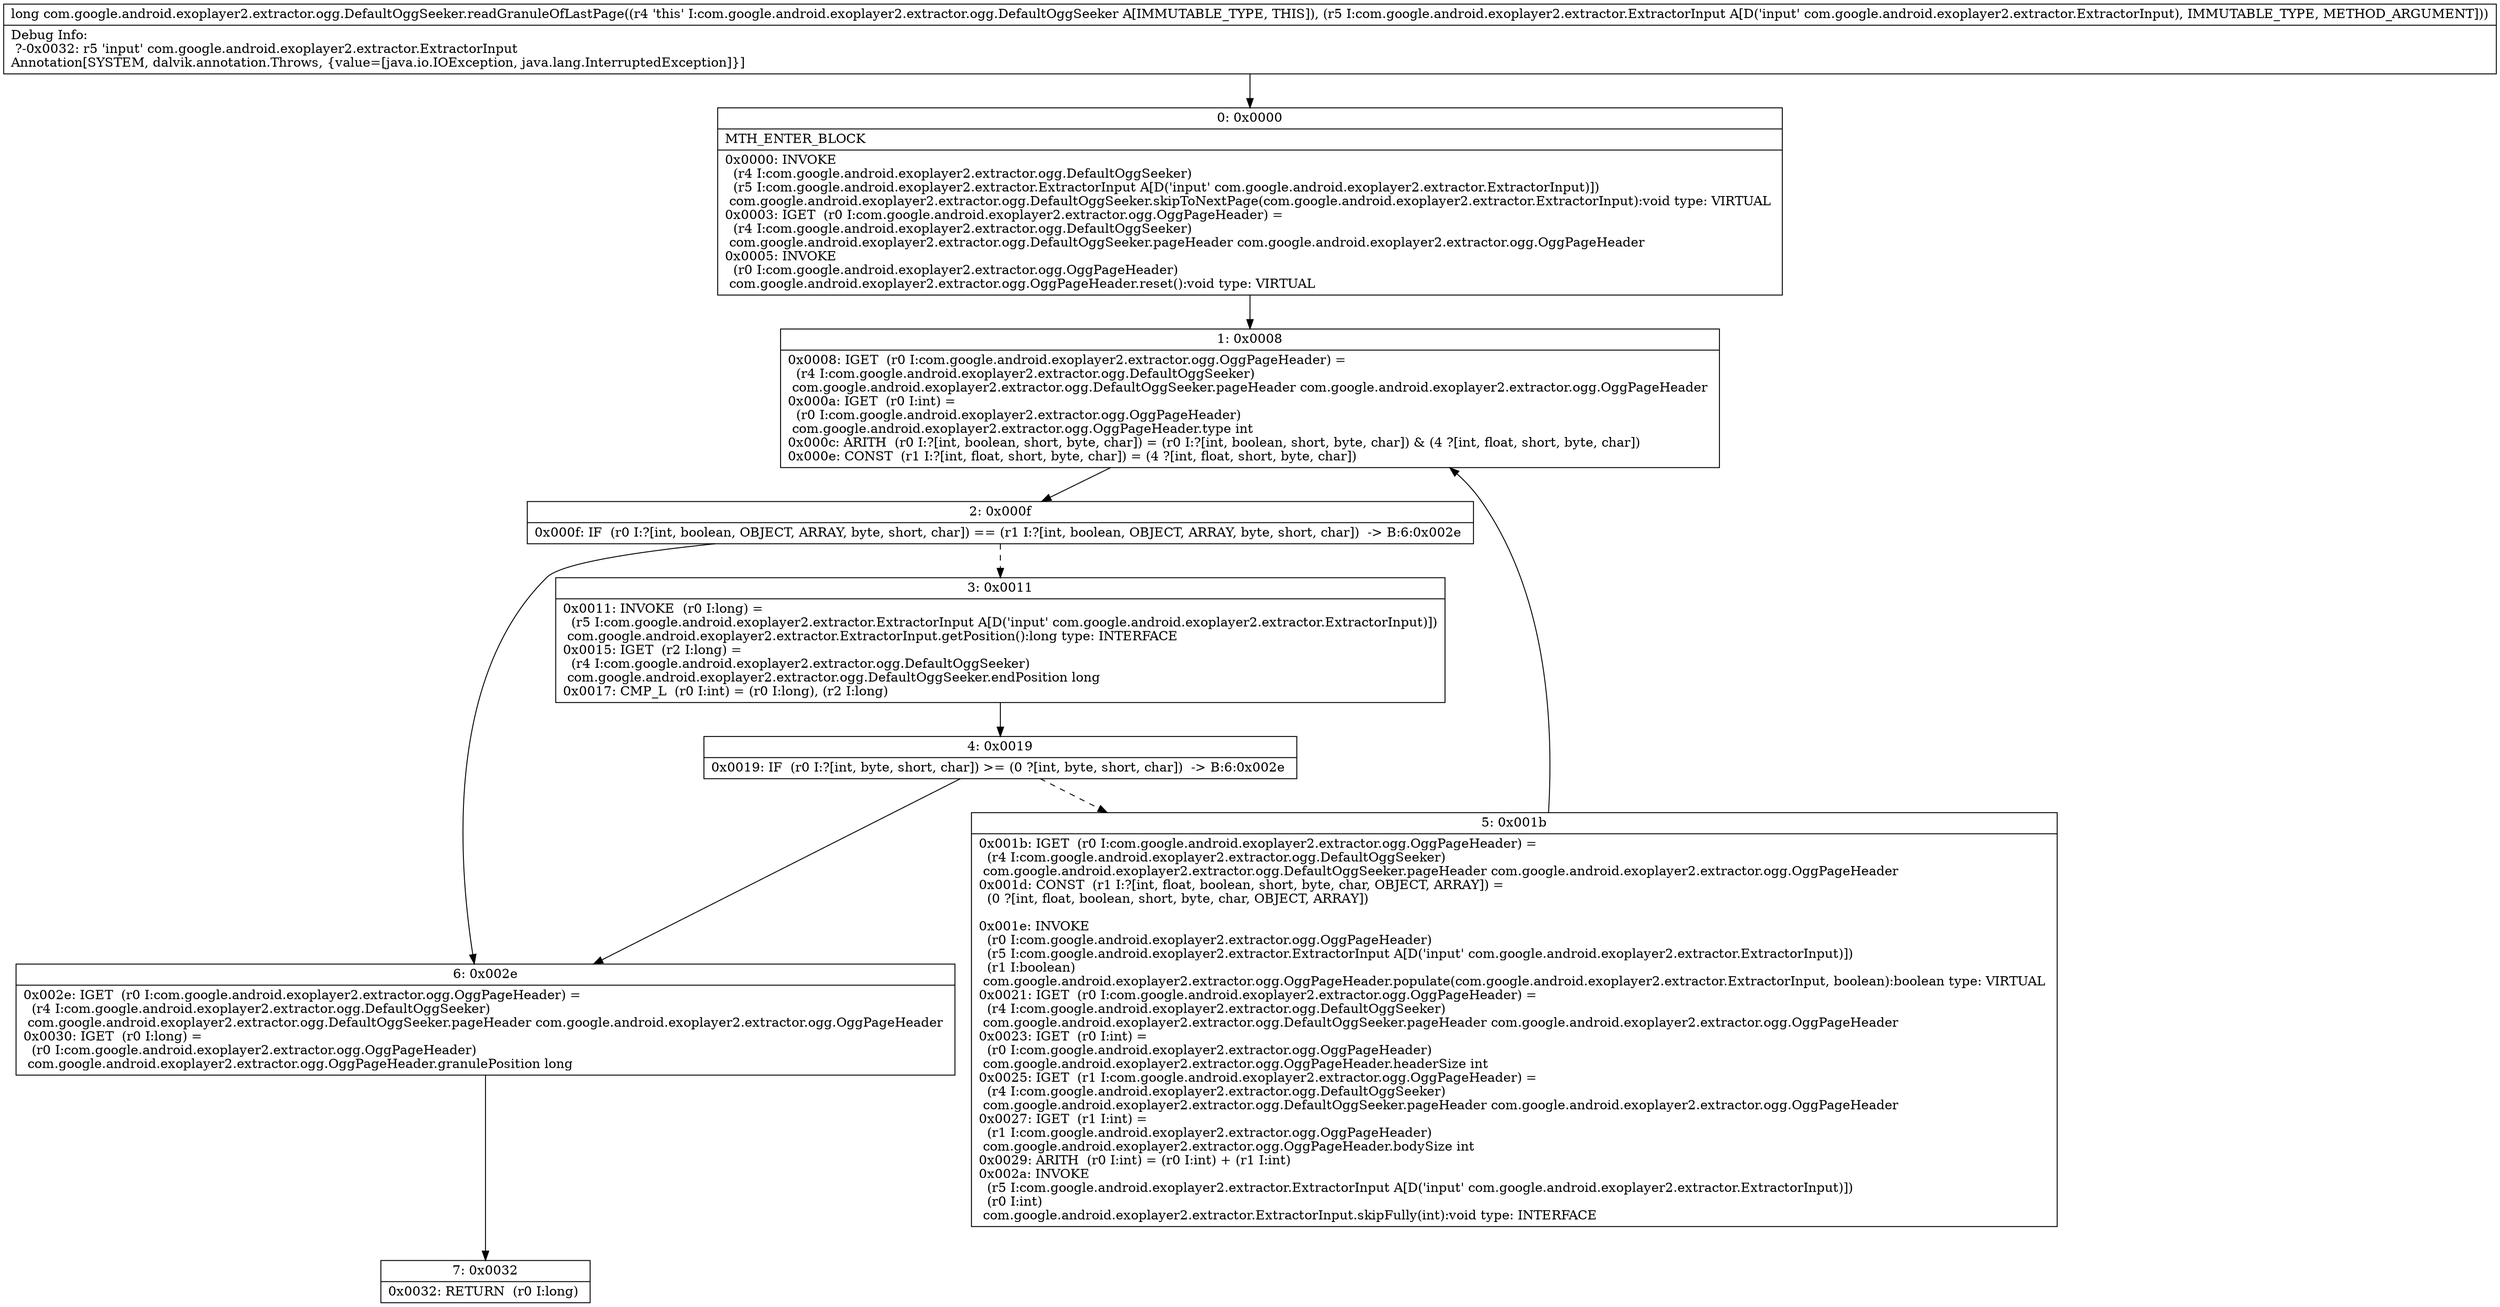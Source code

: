 digraph "CFG forcom.google.android.exoplayer2.extractor.ogg.DefaultOggSeeker.readGranuleOfLastPage(Lcom\/google\/android\/exoplayer2\/extractor\/ExtractorInput;)J" {
Node_0 [shape=record,label="{0\:\ 0x0000|MTH_ENTER_BLOCK\l|0x0000: INVOKE  \l  (r4 I:com.google.android.exoplayer2.extractor.ogg.DefaultOggSeeker)\l  (r5 I:com.google.android.exoplayer2.extractor.ExtractorInput A[D('input' com.google.android.exoplayer2.extractor.ExtractorInput)])\l com.google.android.exoplayer2.extractor.ogg.DefaultOggSeeker.skipToNextPage(com.google.android.exoplayer2.extractor.ExtractorInput):void type: VIRTUAL \l0x0003: IGET  (r0 I:com.google.android.exoplayer2.extractor.ogg.OggPageHeader) = \l  (r4 I:com.google.android.exoplayer2.extractor.ogg.DefaultOggSeeker)\l com.google.android.exoplayer2.extractor.ogg.DefaultOggSeeker.pageHeader com.google.android.exoplayer2.extractor.ogg.OggPageHeader \l0x0005: INVOKE  \l  (r0 I:com.google.android.exoplayer2.extractor.ogg.OggPageHeader)\l com.google.android.exoplayer2.extractor.ogg.OggPageHeader.reset():void type: VIRTUAL \l}"];
Node_1 [shape=record,label="{1\:\ 0x0008|0x0008: IGET  (r0 I:com.google.android.exoplayer2.extractor.ogg.OggPageHeader) = \l  (r4 I:com.google.android.exoplayer2.extractor.ogg.DefaultOggSeeker)\l com.google.android.exoplayer2.extractor.ogg.DefaultOggSeeker.pageHeader com.google.android.exoplayer2.extractor.ogg.OggPageHeader \l0x000a: IGET  (r0 I:int) = \l  (r0 I:com.google.android.exoplayer2.extractor.ogg.OggPageHeader)\l com.google.android.exoplayer2.extractor.ogg.OggPageHeader.type int \l0x000c: ARITH  (r0 I:?[int, boolean, short, byte, char]) = (r0 I:?[int, boolean, short, byte, char]) & (4 ?[int, float, short, byte, char]) \l0x000e: CONST  (r1 I:?[int, float, short, byte, char]) = (4 ?[int, float, short, byte, char]) \l}"];
Node_2 [shape=record,label="{2\:\ 0x000f|0x000f: IF  (r0 I:?[int, boolean, OBJECT, ARRAY, byte, short, char]) == (r1 I:?[int, boolean, OBJECT, ARRAY, byte, short, char])  \-\> B:6:0x002e \l}"];
Node_3 [shape=record,label="{3\:\ 0x0011|0x0011: INVOKE  (r0 I:long) = \l  (r5 I:com.google.android.exoplayer2.extractor.ExtractorInput A[D('input' com.google.android.exoplayer2.extractor.ExtractorInput)])\l com.google.android.exoplayer2.extractor.ExtractorInput.getPosition():long type: INTERFACE \l0x0015: IGET  (r2 I:long) = \l  (r4 I:com.google.android.exoplayer2.extractor.ogg.DefaultOggSeeker)\l com.google.android.exoplayer2.extractor.ogg.DefaultOggSeeker.endPosition long \l0x0017: CMP_L  (r0 I:int) = (r0 I:long), (r2 I:long) \l}"];
Node_4 [shape=record,label="{4\:\ 0x0019|0x0019: IF  (r0 I:?[int, byte, short, char]) \>= (0 ?[int, byte, short, char])  \-\> B:6:0x002e \l}"];
Node_5 [shape=record,label="{5\:\ 0x001b|0x001b: IGET  (r0 I:com.google.android.exoplayer2.extractor.ogg.OggPageHeader) = \l  (r4 I:com.google.android.exoplayer2.extractor.ogg.DefaultOggSeeker)\l com.google.android.exoplayer2.extractor.ogg.DefaultOggSeeker.pageHeader com.google.android.exoplayer2.extractor.ogg.OggPageHeader \l0x001d: CONST  (r1 I:?[int, float, boolean, short, byte, char, OBJECT, ARRAY]) = \l  (0 ?[int, float, boolean, short, byte, char, OBJECT, ARRAY])\l \l0x001e: INVOKE  \l  (r0 I:com.google.android.exoplayer2.extractor.ogg.OggPageHeader)\l  (r5 I:com.google.android.exoplayer2.extractor.ExtractorInput A[D('input' com.google.android.exoplayer2.extractor.ExtractorInput)])\l  (r1 I:boolean)\l com.google.android.exoplayer2.extractor.ogg.OggPageHeader.populate(com.google.android.exoplayer2.extractor.ExtractorInput, boolean):boolean type: VIRTUAL \l0x0021: IGET  (r0 I:com.google.android.exoplayer2.extractor.ogg.OggPageHeader) = \l  (r4 I:com.google.android.exoplayer2.extractor.ogg.DefaultOggSeeker)\l com.google.android.exoplayer2.extractor.ogg.DefaultOggSeeker.pageHeader com.google.android.exoplayer2.extractor.ogg.OggPageHeader \l0x0023: IGET  (r0 I:int) = \l  (r0 I:com.google.android.exoplayer2.extractor.ogg.OggPageHeader)\l com.google.android.exoplayer2.extractor.ogg.OggPageHeader.headerSize int \l0x0025: IGET  (r1 I:com.google.android.exoplayer2.extractor.ogg.OggPageHeader) = \l  (r4 I:com.google.android.exoplayer2.extractor.ogg.DefaultOggSeeker)\l com.google.android.exoplayer2.extractor.ogg.DefaultOggSeeker.pageHeader com.google.android.exoplayer2.extractor.ogg.OggPageHeader \l0x0027: IGET  (r1 I:int) = \l  (r1 I:com.google.android.exoplayer2.extractor.ogg.OggPageHeader)\l com.google.android.exoplayer2.extractor.ogg.OggPageHeader.bodySize int \l0x0029: ARITH  (r0 I:int) = (r0 I:int) + (r1 I:int) \l0x002a: INVOKE  \l  (r5 I:com.google.android.exoplayer2.extractor.ExtractorInput A[D('input' com.google.android.exoplayer2.extractor.ExtractorInput)])\l  (r0 I:int)\l com.google.android.exoplayer2.extractor.ExtractorInput.skipFully(int):void type: INTERFACE \l}"];
Node_6 [shape=record,label="{6\:\ 0x002e|0x002e: IGET  (r0 I:com.google.android.exoplayer2.extractor.ogg.OggPageHeader) = \l  (r4 I:com.google.android.exoplayer2.extractor.ogg.DefaultOggSeeker)\l com.google.android.exoplayer2.extractor.ogg.DefaultOggSeeker.pageHeader com.google.android.exoplayer2.extractor.ogg.OggPageHeader \l0x0030: IGET  (r0 I:long) = \l  (r0 I:com.google.android.exoplayer2.extractor.ogg.OggPageHeader)\l com.google.android.exoplayer2.extractor.ogg.OggPageHeader.granulePosition long \l}"];
Node_7 [shape=record,label="{7\:\ 0x0032|0x0032: RETURN  (r0 I:long) \l}"];
MethodNode[shape=record,label="{long com.google.android.exoplayer2.extractor.ogg.DefaultOggSeeker.readGranuleOfLastPage((r4 'this' I:com.google.android.exoplayer2.extractor.ogg.DefaultOggSeeker A[IMMUTABLE_TYPE, THIS]), (r5 I:com.google.android.exoplayer2.extractor.ExtractorInput A[D('input' com.google.android.exoplayer2.extractor.ExtractorInput), IMMUTABLE_TYPE, METHOD_ARGUMENT]))  | Debug Info:\l  ?\-0x0032: r5 'input' com.google.android.exoplayer2.extractor.ExtractorInput\lAnnotation[SYSTEM, dalvik.annotation.Throws, \{value=[java.io.IOException, java.lang.InterruptedException]\}]\l}"];
MethodNode -> Node_0;
Node_0 -> Node_1;
Node_1 -> Node_2;
Node_2 -> Node_3[style=dashed];
Node_2 -> Node_6;
Node_3 -> Node_4;
Node_4 -> Node_5[style=dashed];
Node_4 -> Node_6;
Node_5 -> Node_1;
Node_6 -> Node_7;
}

